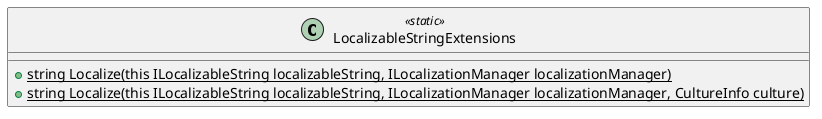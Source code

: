 @startuml LocalizableStringExtensions
class LocalizableStringExtensions <<static>> {
+ {static} string Localize(this ILocalizableString localizableString, ILocalizationManager localizationManager)
+ {static} string Localize(this ILocalizableString localizableString, ILocalizationManager localizationManager, CultureInfo culture)
}
@enduml